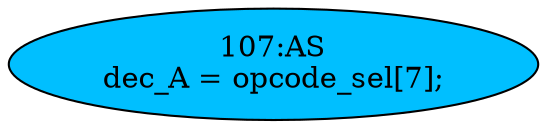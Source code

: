 strict digraph "" {
	node [label="\N"];
	"107:AS"	 [ast="<pyverilog.vparser.ast.Assign object at 0x7f7a879fb6d0>",
		def_var="['dec_A']",
		fillcolor=deepskyblue,
		label="107:AS
dec_A = opcode_sel[7];",
		statements="[]",
		style=filled,
		typ=Assign,
		use_var="['opcode_sel']"];
}
